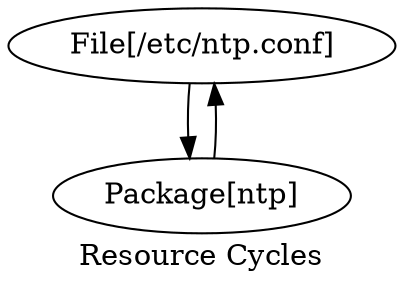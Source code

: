 digraph Resource_Cycles {
  label = "Resource Cycles"
"File[/etc/ntp.conf]" -> "Package[ntp]" -> "File[/etc/ntp.conf]"
}
